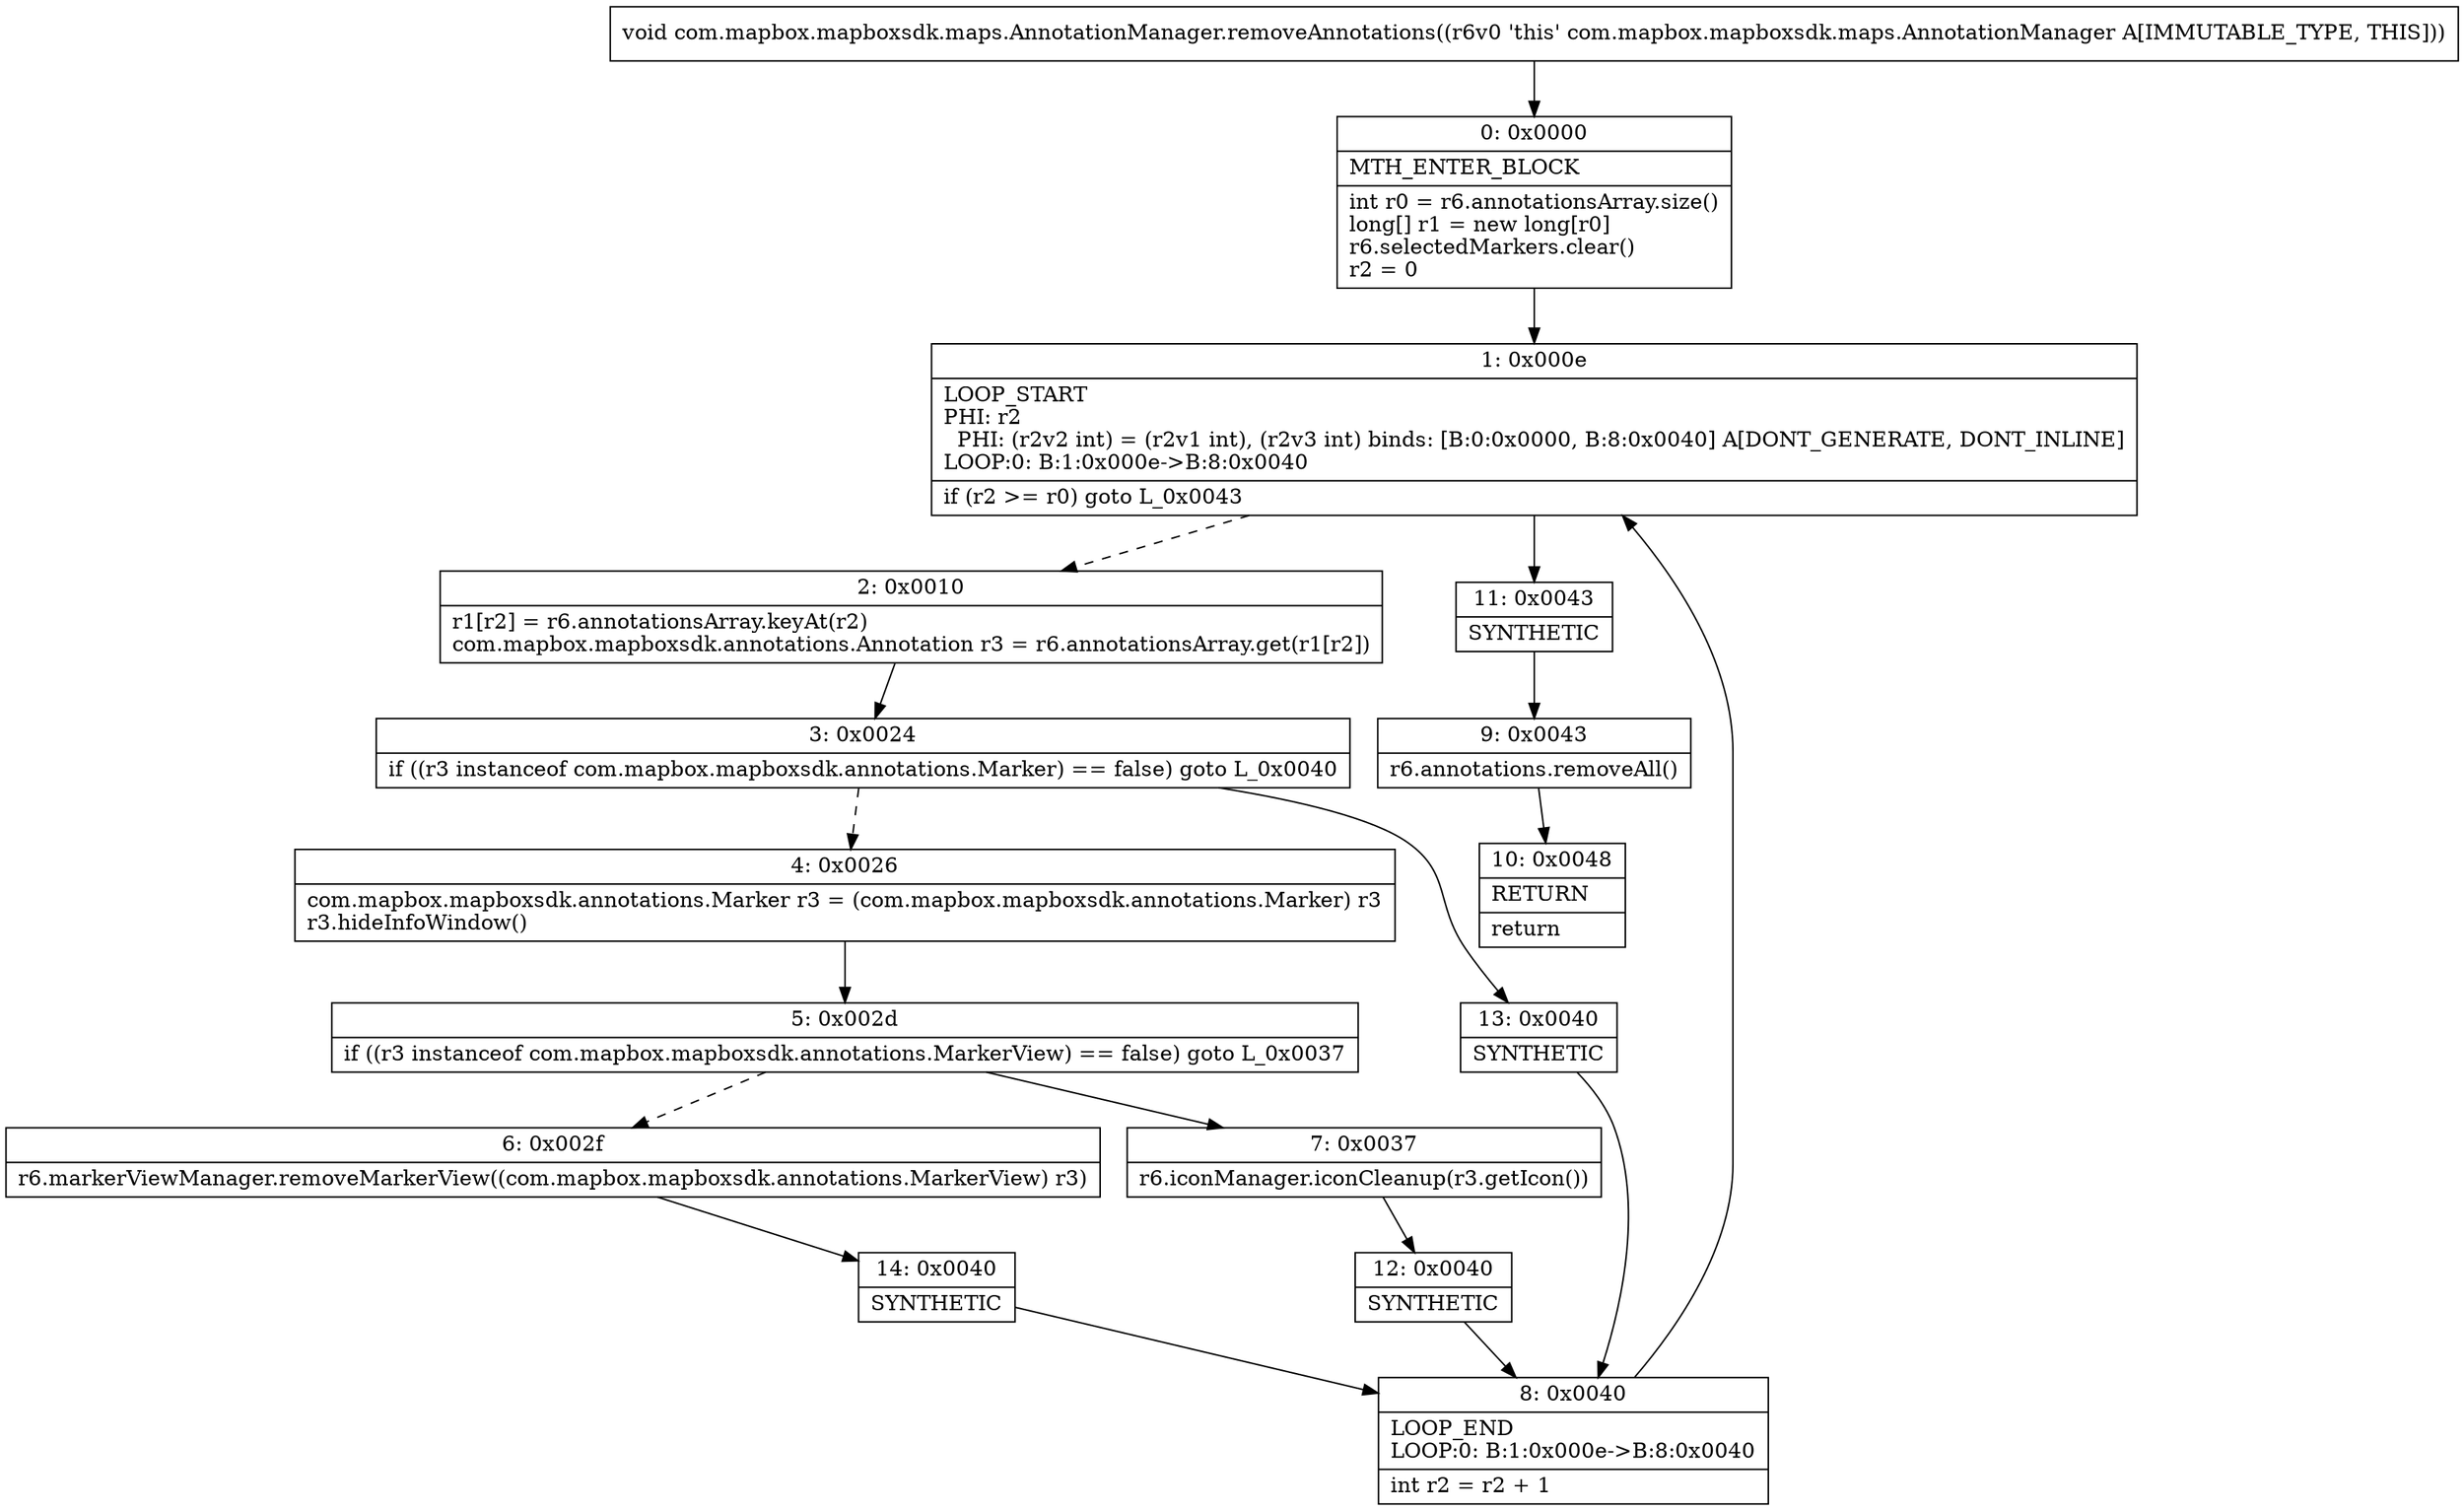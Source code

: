 digraph "CFG forcom.mapbox.mapboxsdk.maps.AnnotationManager.removeAnnotations()V" {
Node_0 [shape=record,label="{0\:\ 0x0000|MTH_ENTER_BLOCK\l|int r0 = r6.annotationsArray.size()\llong[] r1 = new long[r0]\lr6.selectedMarkers.clear()\lr2 = 0\l}"];
Node_1 [shape=record,label="{1\:\ 0x000e|LOOP_START\lPHI: r2 \l  PHI: (r2v2 int) = (r2v1 int), (r2v3 int) binds: [B:0:0x0000, B:8:0x0040] A[DONT_GENERATE, DONT_INLINE]\lLOOP:0: B:1:0x000e\-\>B:8:0x0040\l|if (r2 \>= r0) goto L_0x0043\l}"];
Node_2 [shape=record,label="{2\:\ 0x0010|r1[r2] = r6.annotationsArray.keyAt(r2)\lcom.mapbox.mapboxsdk.annotations.Annotation r3 = r6.annotationsArray.get(r1[r2])\l}"];
Node_3 [shape=record,label="{3\:\ 0x0024|if ((r3 instanceof com.mapbox.mapboxsdk.annotations.Marker) == false) goto L_0x0040\l}"];
Node_4 [shape=record,label="{4\:\ 0x0026|com.mapbox.mapboxsdk.annotations.Marker r3 = (com.mapbox.mapboxsdk.annotations.Marker) r3\lr3.hideInfoWindow()\l}"];
Node_5 [shape=record,label="{5\:\ 0x002d|if ((r3 instanceof com.mapbox.mapboxsdk.annotations.MarkerView) == false) goto L_0x0037\l}"];
Node_6 [shape=record,label="{6\:\ 0x002f|r6.markerViewManager.removeMarkerView((com.mapbox.mapboxsdk.annotations.MarkerView) r3)\l}"];
Node_7 [shape=record,label="{7\:\ 0x0037|r6.iconManager.iconCleanup(r3.getIcon())\l}"];
Node_8 [shape=record,label="{8\:\ 0x0040|LOOP_END\lLOOP:0: B:1:0x000e\-\>B:8:0x0040\l|int r2 = r2 + 1\l}"];
Node_9 [shape=record,label="{9\:\ 0x0043|r6.annotations.removeAll()\l}"];
Node_10 [shape=record,label="{10\:\ 0x0048|RETURN\l|return\l}"];
Node_11 [shape=record,label="{11\:\ 0x0043|SYNTHETIC\l}"];
Node_12 [shape=record,label="{12\:\ 0x0040|SYNTHETIC\l}"];
Node_13 [shape=record,label="{13\:\ 0x0040|SYNTHETIC\l}"];
Node_14 [shape=record,label="{14\:\ 0x0040|SYNTHETIC\l}"];
MethodNode[shape=record,label="{void com.mapbox.mapboxsdk.maps.AnnotationManager.removeAnnotations((r6v0 'this' com.mapbox.mapboxsdk.maps.AnnotationManager A[IMMUTABLE_TYPE, THIS])) }"];
MethodNode -> Node_0;
Node_0 -> Node_1;
Node_1 -> Node_2[style=dashed];
Node_1 -> Node_11;
Node_2 -> Node_3;
Node_3 -> Node_4[style=dashed];
Node_3 -> Node_13;
Node_4 -> Node_5;
Node_5 -> Node_6[style=dashed];
Node_5 -> Node_7;
Node_6 -> Node_14;
Node_7 -> Node_12;
Node_8 -> Node_1;
Node_9 -> Node_10;
Node_11 -> Node_9;
Node_12 -> Node_8;
Node_13 -> Node_8;
Node_14 -> Node_8;
}

